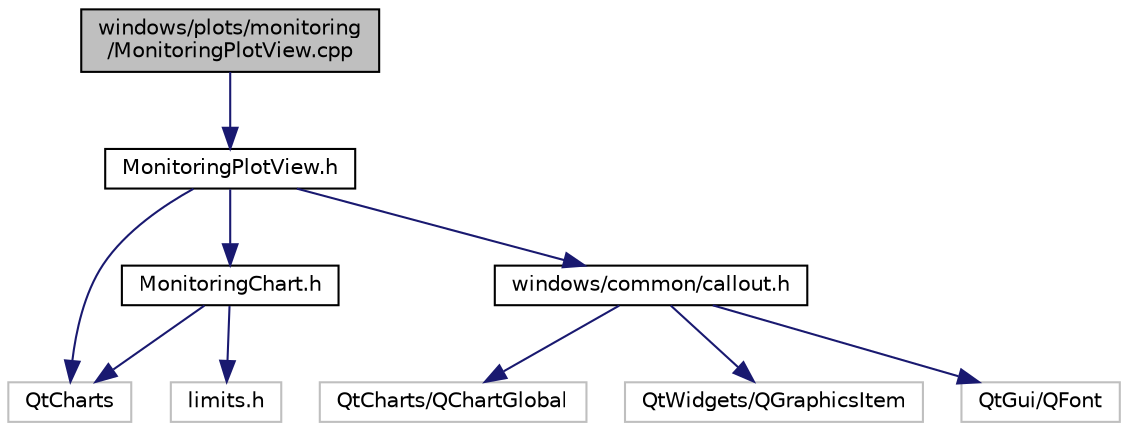 digraph "windows/plots/monitoring/MonitoringPlotView.cpp"
{
  edge [fontname="Helvetica",fontsize="10",labelfontname="Helvetica",labelfontsize="10"];
  node [fontname="Helvetica",fontsize="10",shape=record];
  Node0 [label="windows/plots/monitoring\l/MonitoringPlotView.cpp",height=0.2,width=0.4,color="black", fillcolor="grey75", style="filled", fontcolor="black"];
  Node0 -> Node1 [color="midnightblue",fontsize="10",style="solid",fontname="Helvetica"];
  Node1 [label="MonitoringPlotView.h",height=0.2,width=0.4,color="black", fillcolor="white", style="filled",URL="$_monitoring_plot_view_8h.html"];
  Node1 -> Node2 [color="midnightblue",fontsize="10",style="solid",fontname="Helvetica"];
  Node2 [label="QtCharts",height=0.2,width=0.4,color="grey75", fillcolor="white", style="filled"];
  Node1 -> Node3 [color="midnightblue",fontsize="10",style="solid",fontname="Helvetica"];
  Node3 [label="MonitoringChart.h",height=0.2,width=0.4,color="black", fillcolor="white", style="filled",URL="$_monitoring_chart_8h.html"];
  Node3 -> Node2 [color="midnightblue",fontsize="10",style="solid",fontname="Helvetica"];
  Node3 -> Node4 [color="midnightblue",fontsize="10",style="solid",fontname="Helvetica"];
  Node4 [label="limits.h",height=0.2,width=0.4,color="grey75", fillcolor="white", style="filled"];
  Node1 -> Node5 [color="midnightblue",fontsize="10",style="solid",fontname="Helvetica"];
  Node5 [label="windows/common/callout.h",height=0.2,width=0.4,color="black", fillcolor="white", style="filled",URL="$callout_8h.html"];
  Node5 -> Node6 [color="midnightblue",fontsize="10",style="solid",fontname="Helvetica"];
  Node6 [label="QtCharts/QChartGlobal",height=0.2,width=0.4,color="grey75", fillcolor="white", style="filled"];
  Node5 -> Node7 [color="midnightblue",fontsize="10",style="solid",fontname="Helvetica"];
  Node7 [label="QtWidgets/QGraphicsItem",height=0.2,width=0.4,color="grey75", fillcolor="white", style="filled"];
  Node5 -> Node8 [color="midnightblue",fontsize="10",style="solid",fontname="Helvetica"];
  Node8 [label="QtGui/QFont",height=0.2,width=0.4,color="grey75", fillcolor="white", style="filled"];
}
